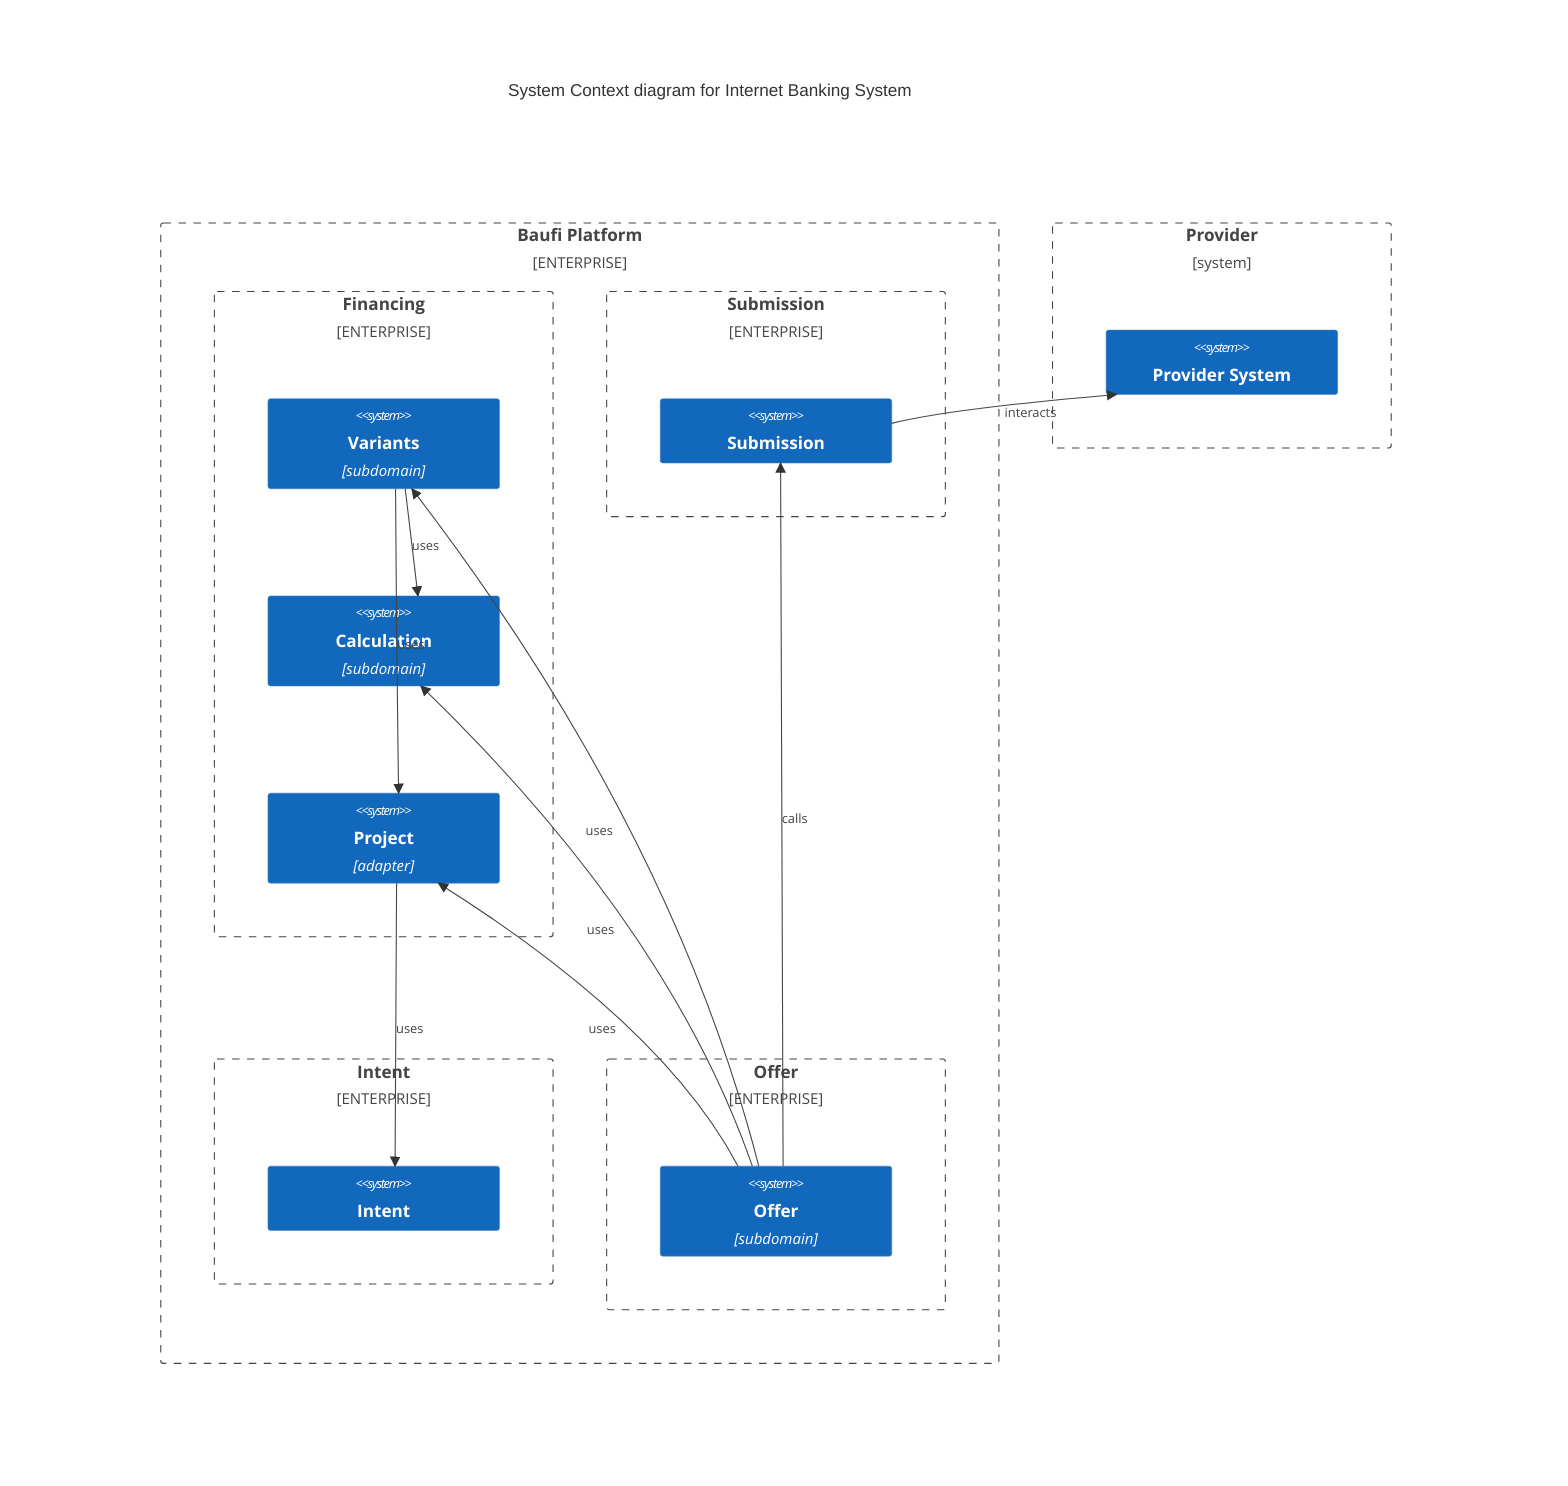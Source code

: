 C4Context
    title System Context diagram for Internet Banking System

    Enterprise_Boundary(baufi_platform, "Baufi Platform") {
        Enterprise_Boundary(financing, "Financing") {
            System(variants, "Variants", $type="subdomain")
            System(calculation, "Calculation", $type="subdomain")
            System(project, "Project", $type="adapter")

            Rel(variants, calculation, "uses")
            Rel(variants, project, "uses")
            Rel(project, intent, "uses")
        }

        Enterprise_Boundary(submission, "Submission") {
            System(submission, "Submission")

            Rel(submission, provider_system, "interacts")
        }


        Enterprise_Boundary(intent, "Intent") {
            System(intent, "Intent", $sprite="img:http://plantuml.com/logo3.png")
        }

        Enterprise_Boundary(offer, "Offer") {
            System(offer, "Offer", $type="subdomain")

            Rel(offer, project, "uses")
            Rel(offer, variants, "uses")
            Rel(offer, calculation, "uses")
            Rel(offer, submission, "calls")
        }

    }

    Boundary(provider, "Provider") {
        System(provider_system, "Provider System")
    }

    UpdateLayoutConfig($c4ShapeInRow="3", $c4BoundaryInRow="2")